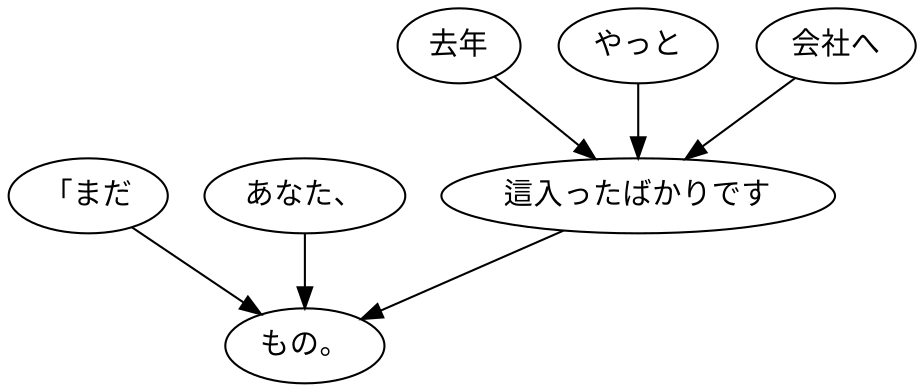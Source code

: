 digraph graph3116 {
	node0 [label="「まだ"];
	node1 [label="あなた、"];
	node2 [label="去年"];
	node3 [label="やっと"];
	node4 [label="会社へ"];
	node5 [label="這入ったばかりです"];
	node6 [label="もの。"];
	node0 -> node6;
	node1 -> node6;
	node2 -> node5;
	node3 -> node5;
	node4 -> node5;
	node5 -> node6;
}
